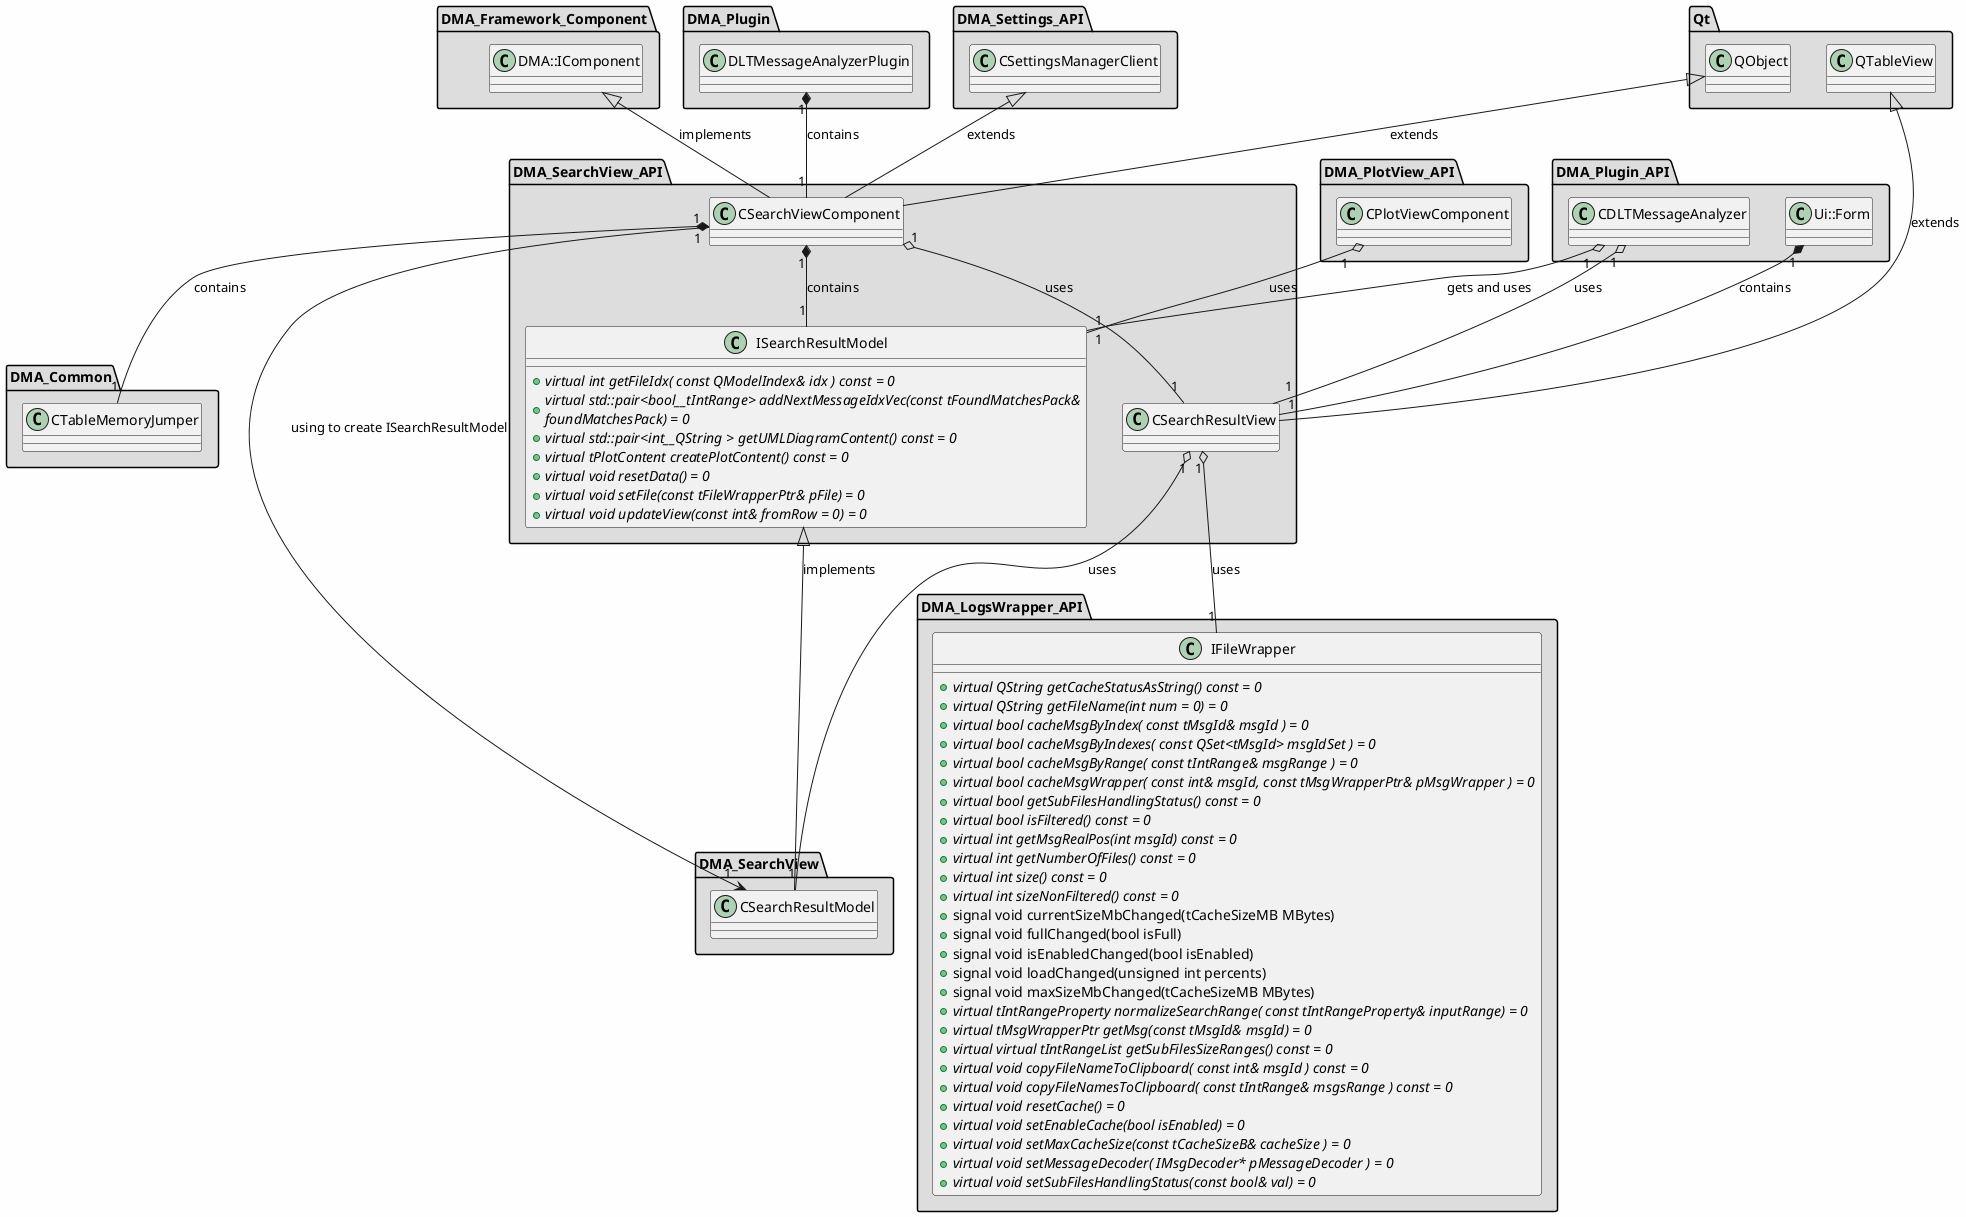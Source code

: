 
@startuml

skinparam backgroundColor #FEFEFE
skinparam wrapWidth 600
package "DMA_Common" #DDDDDD
{

class "CTableMemoryJumper"
{
}

}

package "DMA_Framework_Component" #DDDDDD
{

class "DMA::IComponent"
{
}

}

package "DMA_LogsWrapper_API" #DDDDDD
{

class "IFileWrapper"
{
    + {abstract} virtual QString getCacheStatusAsString() const = 0
    + {abstract} virtual QString getFileName(int num = 0) = 0
    + {abstract} virtual bool cacheMsgByIndex( const tMsgId& msgId ) = 0
    + {abstract} virtual bool cacheMsgByIndexes( const QSet<tMsgId> msgIdSet ) = 0
    + {abstract} virtual bool cacheMsgByRange( const tIntRange& msgRange ) = 0
    + {abstract} virtual bool cacheMsgWrapper( const int& msgId, const tMsgWrapperPtr& pMsgWrapper ) = 0
    + {abstract} virtual bool getSubFilesHandlingStatus() const = 0
    + {abstract} virtual bool isFiltered() const = 0
    + {abstract} virtual int getMsgRealPos(int msgId) const = 0
    + {abstract} virtual int getNumberOfFiles() const = 0
    + {abstract} virtual int size() const = 0
    + {abstract} virtual int sizeNonFiltered() const = 0
    + signal void currentSizeMbChanged(tCacheSizeMB MBytes)
    + signal void fullChanged(bool isFull)
    + signal void isEnabledChanged(bool isEnabled)
    + signal void loadChanged(unsigned int percents)
    + signal void maxSizeMbChanged(tCacheSizeMB MBytes)
    + {abstract} virtual tIntRangeProperty normalizeSearchRange( const tIntRangeProperty& inputRange) = 0
    + {abstract} virtual tMsgWrapperPtr getMsg(const tMsgId& msgId) = 0
    + {abstract} virtual virtual tIntRangeList getSubFilesSizeRanges() const = 0
    + {abstract} virtual void copyFileNameToClipboard( const int& msgId ) const = 0
    + {abstract} virtual void copyFileNamesToClipboard( const tIntRange& msgsRange ) const = 0
    + {abstract} virtual void resetCache() = 0
    + {abstract} virtual void setEnableCache(bool isEnabled) = 0
    + {abstract} virtual void setMaxCacheSize(const tCacheSizeB& cacheSize ) = 0
    + {abstract} virtual void setMessageDecoder( IMsgDecoder* pMessageDecoder ) = 0
    + {abstract} virtual void setSubFilesHandlingStatus(const bool& val) = 0
}

}

package "DMA_PlotView_API" #DDDDDD
{

class "CPlotViewComponent"
{
}

}

package "DMA_Plugin" #DDDDDD
{

class "DLTMessageAnalyzerPlugin"
{
}

}

package "DMA_Plugin_API" #DDDDDD
{

class "CDLTMessageAnalyzer"
{
}

class "Ui::Form"
{
}

}

package "DMA_SearchView" #DDDDDD
{

class "CSearchResultModel"
{
}

}

package "DMA_SearchView_API" #DDDDDD
{

class "CSearchResultView"
{
}

class "CSearchViewComponent"
{
}

class "ISearchResultModel"
{
    + {abstract} virtual int getFileIdx( const QModelIndex& idx ) const = 0
    + {abstract} virtual std::pair<bool__tIntRange> addNextMessageIdxVec(const tFoundMatchesPack& foundMatchesPack) = 0
    + {abstract} virtual std::pair<int__QString > getUMLDiagramContent() const = 0
    + {abstract} virtual tPlotContent createPlotContent() const = 0
    + {abstract} virtual void resetData() = 0
    + {abstract} virtual void setFile(const tFileWrapperPtr& pFile) = 0
    + {abstract} virtual void updateView(const int& fromRow = 0) = 0
}

}

package "DMA_Settings_API" #DDDDDD
{

class "CSettingsManagerClient"
{
}

}

package "Qt" #DDDDDD
{

class "QObject"
{
}

class "QTableView"
{
}

}

'====================Inheritance section====================
ISearchResultModel <|-- CSearchResultModel : implements
QTableView <|-- CSearchResultView : extends
CSettingsManagerClient <|-- CSearchViewComponent : extends
DMA::IComponent <|-- CSearchViewComponent : implements
QObject <|-- CSearchViewComponent : extends

'====================Dependencies section====================
CPlotViewComponent "1" o-- "1" ISearchResultModel : uses
DLTMessageAnalyzerPlugin "1" *-- "1" CSearchViewComponent : contains
CDLTMessageAnalyzer "1" o-- "1" CSearchResultView : uses
CDLTMessageAnalyzer "1" o-- "1" ISearchResultModel : gets and uses
Ui::Form "1" *-- "1" CSearchResultView : contains
CSearchResultView "1" o-- "1" CSearchResultModel : uses
CSearchResultView "1" o-- "1" IFileWrapper : uses
CSearchViewComponent "1" --> "1" CSearchResultModel : using to create ISearchResultModel
CSearchViewComponent "1" o-- "1" CSearchResultView : uses
CSearchViewComponent "1" *-- "1" CTableMemoryJumper : contains
CSearchViewComponent "1" *-- "1" ISearchResultModel : contains

@enduml
